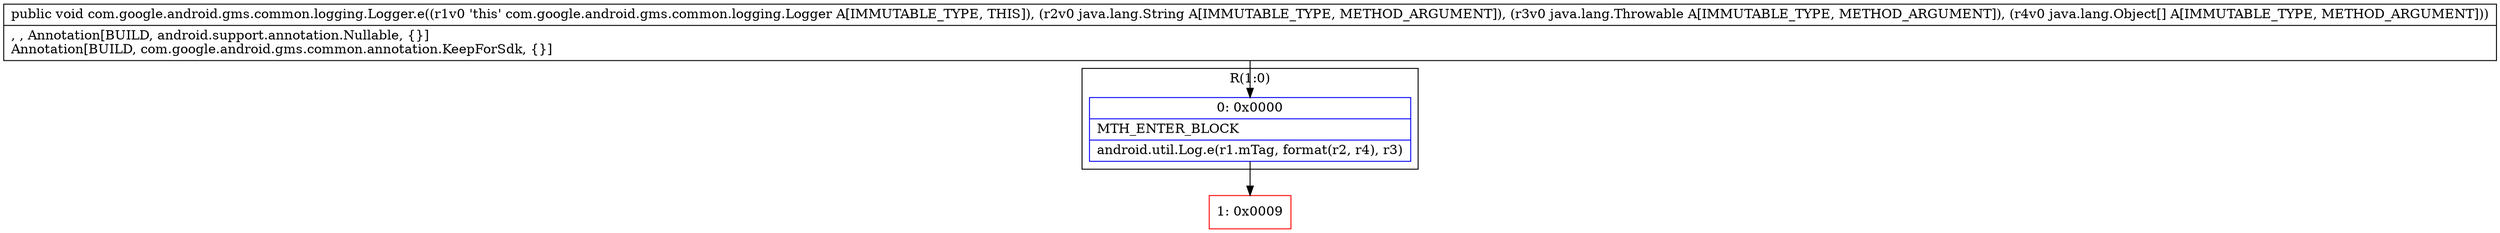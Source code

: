 digraph "CFG forcom.google.android.gms.common.logging.Logger.e(Ljava\/lang\/String;Ljava\/lang\/Throwable;[Ljava\/lang\/Object;)V" {
subgraph cluster_Region_216636073 {
label = "R(1:0)";
node [shape=record,color=blue];
Node_0 [shape=record,label="{0\:\ 0x0000|MTH_ENTER_BLOCK\l|android.util.Log.e(r1.mTag, format(r2, r4), r3)\l}"];
}
Node_1 [shape=record,color=red,label="{1\:\ 0x0009}"];
MethodNode[shape=record,label="{public void com.google.android.gms.common.logging.Logger.e((r1v0 'this' com.google.android.gms.common.logging.Logger A[IMMUTABLE_TYPE, THIS]), (r2v0 java.lang.String A[IMMUTABLE_TYPE, METHOD_ARGUMENT]), (r3v0 java.lang.Throwable A[IMMUTABLE_TYPE, METHOD_ARGUMENT]), (r4v0 java.lang.Object[] A[IMMUTABLE_TYPE, METHOD_ARGUMENT]))  | , , Annotation[BUILD, android.support.annotation.Nullable, \{\}]\lAnnotation[BUILD, com.google.android.gms.common.annotation.KeepForSdk, \{\}]\l}"];
MethodNode -> Node_0;
Node_0 -> Node_1;
}

